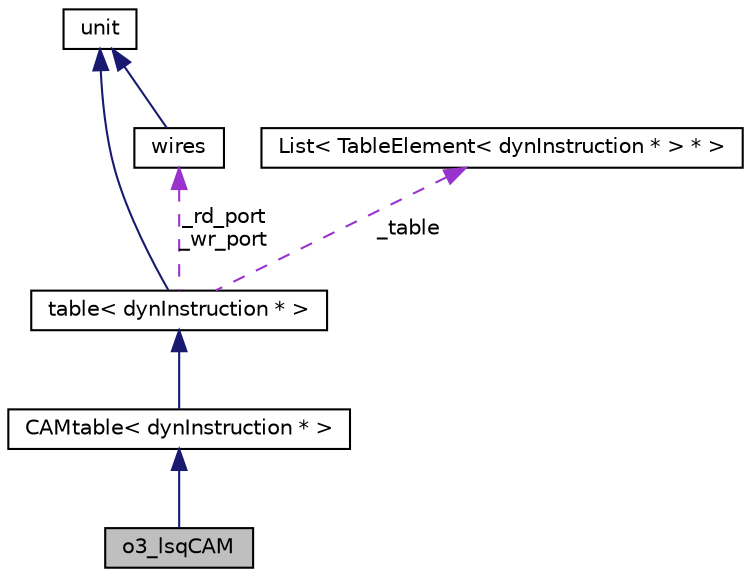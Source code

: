digraph G
{
  edge [fontname="Helvetica",fontsize="10",labelfontname="Helvetica",labelfontsize="10"];
  node [fontname="Helvetica",fontsize="10",shape=record];
  Node1 [label="o3_lsqCAM",height=0.2,width=0.4,color="black", fillcolor="grey75", style="filled" fontcolor="black"];
  Node2 -> Node1 [dir=back,color="midnightblue",fontsize="10",style="solid",fontname="Helvetica"];
  Node2 [label="CAMtable\< dynInstruction * \>",height=0.2,width=0.4,color="black", fillcolor="white", style="filled",URL="$classCAMtable.html"];
  Node3 -> Node2 [dir=back,color="midnightblue",fontsize="10",style="solid",fontname="Helvetica"];
  Node3 [label="table\< dynInstruction * \>",height=0.2,width=0.4,color="black", fillcolor="white", style="filled",URL="$classtable.html"];
  Node4 -> Node3 [dir=back,color="midnightblue",fontsize="10",style="solid",fontname="Helvetica"];
  Node4 [label="unit",height=0.2,width=0.4,color="black", fillcolor="white", style="filled",URL="$classunit.html"];
  Node5 -> Node3 [dir=back,color="darkorchid3",fontsize="10",style="dashed",label="_rd_port\n_wr_port",fontname="Helvetica"];
  Node5 [label="wires",height=0.2,width=0.4,color="black", fillcolor="white", style="filled",URL="$classwires.html"];
  Node4 -> Node5 [dir=back,color="midnightblue",fontsize="10",style="solid",fontname="Helvetica"];
  Node6 -> Node3 [dir=back,color="darkorchid3",fontsize="10",style="dashed",label="_table",fontname="Helvetica"];
  Node6 [label="List\< TableElement\< dynInstruction * \> * \>",height=0.2,width=0.4,color="black", fillcolor="white", style="filled",URL="$classList.html"];
}
